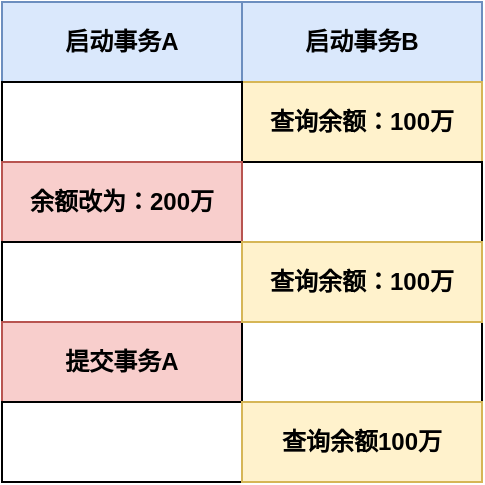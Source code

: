 <mxfile version="21.0.6" type="github">
  <diagram name="第 1 页" id="mndmcxuOSKqs5bFVpDwY">
    <mxGraphModel dx="1366" dy="836" grid="1" gridSize="10" guides="1" tooltips="1" connect="1" arrows="1" fold="1" page="1" pageScale="1" pageWidth="827" pageHeight="1169" math="0" shadow="0">
      <root>
        <mxCell id="0" />
        <mxCell id="1" parent="0" />
        <mxCell id="nGeuZzOLyXYQLsntwaHD-14" value="启动事务A" style="rounded=0;whiteSpace=wrap;html=1;fontStyle=1;fillColor=#dae8fc;strokeColor=#6c8ebf;" vertex="1" parent="1">
          <mxGeometry x="160" y="110" width="120" height="40" as="geometry" />
        </mxCell>
        <mxCell id="nGeuZzOLyXYQLsntwaHD-15" value="启动事务B" style="rounded=0;whiteSpace=wrap;html=1;fontStyle=1;fillColor=#dae8fc;strokeColor=#6c8ebf;" vertex="1" parent="1">
          <mxGeometry x="280" y="110" width="120" height="40" as="geometry" />
        </mxCell>
        <mxCell id="nGeuZzOLyXYQLsntwaHD-16" value="查询余额：100万" style="rounded=0;whiteSpace=wrap;html=1;fontStyle=1;fillColor=#fff2cc;strokeColor=#d6b656;" vertex="1" parent="1">
          <mxGeometry x="280" y="150" width="120" height="40" as="geometry" />
        </mxCell>
        <mxCell id="nGeuZzOLyXYQLsntwaHD-17" value="" style="rounded=0;whiteSpace=wrap;html=1;" vertex="1" parent="1">
          <mxGeometry x="160" y="150" width="120" height="40" as="geometry" />
        </mxCell>
        <mxCell id="nGeuZzOLyXYQLsntwaHD-18" value="" style="rounded=0;whiteSpace=wrap;html=1;" vertex="1" parent="1">
          <mxGeometry x="280" y="190" width="120" height="40" as="geometry" />
        </mxCell>
        <mxCell id="nGeuZzOLyXYQLsntwaHD-19" value="余额改为：200万" style="rounded=0;whiteSpace=wrap;html=1;fontStyle=1;fillColor=#f8cecc;strokeColor=#b85450;" vertex="1" parent="1">
          <mxGeometry x="160" y="190" width="120" height="40" as="geometry" />
        </mxCell>
        <mxCell id="nGeuZzOLyXYQLsntwaHD-20" value="" style="rounded=0;whiteSpace=wrap;html=1;" vertex="1" parent="1">
          <mxGeometry x="160" y="230" width="120" height="40" as="geometry" />
        </mxCell>
        <mxCell id="nGeuZzOLyXYQLsntwaHD-22" value="提交事务A" style="rounded=0;whiteSpace=wrap;html=1;fontStyle=1;fillColor=#f8cecc;strokeColor=#b85450;" vertex="1" parent="1">
          <mxGeometry x="160" y="270" width="120" height="40" as="geometry" />
        </mxCell>
        <mxCell id="nGeuZzOLyXYQLsntwaHD-23" value="" style="rounded=0;whiteSpace=wrap;html=1;" vertex="1" parent="1">
          <mxGeometry x="280" y="270" width="120" height="40" as="geometry" />
        </mxCell>
        <mxCell id="nGeuZzOLyXYQLsntwaHD-24" value="" style="rounded=0;whiteSpace=wrap;html=1;" vertex="1" parent="1">
          <mxGeometry x="160" y="310" width="120" height="40" as="geometry" />
        </mxCell>
        <mxCell id="nGeuZzOLyXYQLsntwaHD-25" value="查询余额100万" style="rounded=0;whiteSpace=wrap;html=1;fontStyle=1;fillColor=#fff2cc;strokeColor=#d6b656;" vertex="1" parent="1">
          <mxGeometry x="280" y="310" width="120" height="40" as="geometry" />
        </mxCell>
        <mxCell id="nGeuZzOLyXYQLsntwaHD-26" value="&lt;b&gt;查询余额：100万&lt;/b&gt;" style="rounded=0;whiteSpace=wrap;html=1;fillColor=#fff2cc;strokeColor=#d6b656;" vertex="1" parent="1">
          <mxGeometry x="280" y="230" width="120" height="40" as="geometry" />
        </mxCell>
      </root>
    </mxGraphModel>
  </diagram>
</mxfile>
